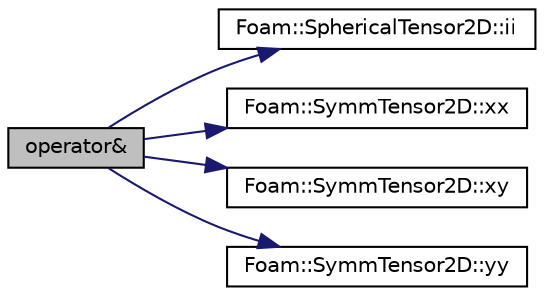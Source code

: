 digraph "operator&amp;"
{
  bgcolor="transparent";
  edge [fontname="Helvetica",fontsize="10",labelfontname="Helvetica",labelfontsize="10"];
  node [fontname="Helvetica",fontsize="10",shape=record];
  rankdir="LR";
  Node1 [label="operator&",height=0.2,width=0.4,color="black", fillcolor="grey75", style="filled", fontcolor="black"];
  Node1 -> Node2 [color="midnightblue",fontsize="10",style="solid",fontname="Helvetica"];
  Node2 [label="Foam::SphericalTensor2D::ii",height=0.2,width=0.4,color="black",URL="$a02412.html#a78451bea1dc260fb118d27eced566c17"];
  Node1 -> Node3 [color="midnightblue",fontsize="10",style="solid",fontname="Helvetica"];
  Node3 [label="Foam::SymmTensor2D::xx",height=0.2,width=0.4,color="black",URL="$a02549.html#adefeff2f0e457c0e62a5e9d1292e3569"];
  Node1 -> Node4 [color="midnightblue",fontsize="10",style="solid",fontname="Helvetica"];
  Node4 [label="Foam::SymmTensor2D::xy",height=0.2,width=0.4,color="black",URL="$a02549.html#a9eba447e6738c78e6b0694c15b09236e"];
  Node1 -> Node5 [color="midnightblue",fontsize="10",style="solid",fontname="Helvetica"];
  Node5 [label="Foam::SymmTensor2D::yy",height=0.2,width=0.4,color="black",URL="$a02549.html#a1fabd792063b2f2c0c53693512a5baeb"];
}
